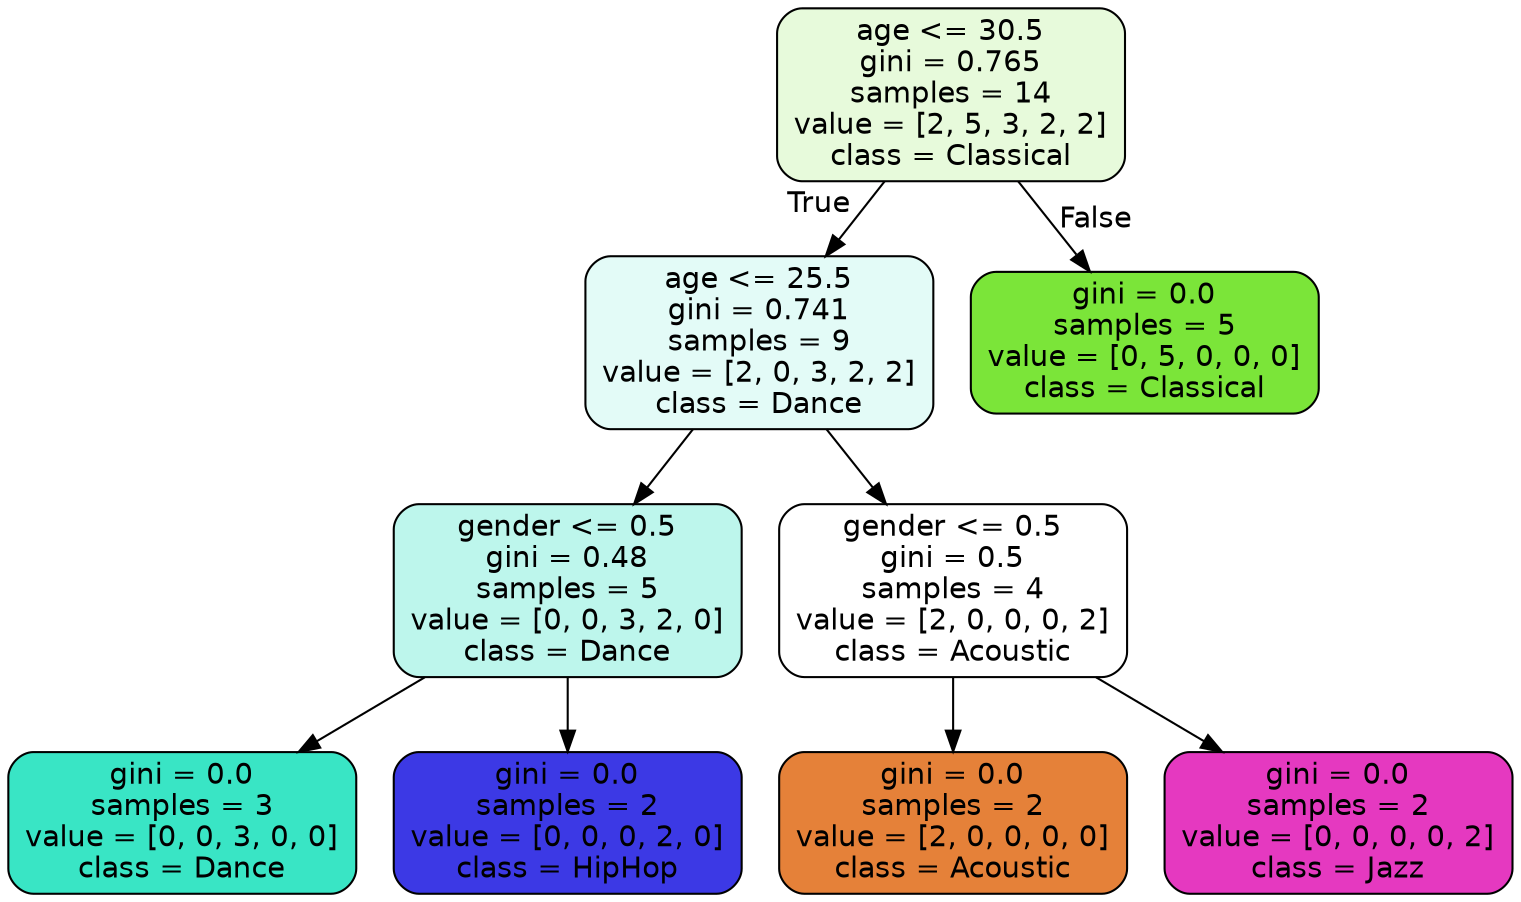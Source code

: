 digraph Tree {
node [shape=box, style="filled, rounded", color="black", fontname="helvetica"] ;
edge [fontname="helvetica"] ;
0 [label="age <= 30.5\ngini = 0.765\nsamples = 14\nvalue = [2, 5, 3, 2, 2]\nclass = Classical", fillcolor="#e7fadb"] ;
1 [label="age <= 25.5\ngini = 0.741\nsamples = 9\nvalue = [2, 0, 3, 2, 2]\nclass = Dance", fillcolor="#e3fbf7"] ;
0 -> 1 [labeldistance=2.5, labelangle=45, headlabel="True"] ;
2 [label="gender <= 0.5\ngini = 0.48\nsamples = 5\nvalue = [0, 0, 3, 2, 0]\nclass = Dance", fillcolor="#bdf6ec"] ;
1 -> 2 ;
3 [label="gini = 0.0\nsamples = 3\nvalue = [0, 0, 3, 0, 0]\nclass = Dance", fillcolor="#39e5c5"] ;
2 -> 3 ;
4 [label="gini = 0.0\nsamples = 2\nvalue = [0, 0, 0, 2, 0]\nclass = HipHop", fillcolor="#3c39e5"] ;
2 -> 4 ;
5 [label="gender <= 0.5\ngini = 0.5\nsamples = 4\nvalue = [2, 0, 0, 0, 2]\nclass = Acoustic", fillcolor="#ffffff"] ;
1 -> 5 ;
6 [label="gini = 0.0\nsamples = 2\nvalue = [2, 0, 0, 0, 0]\nclass = Acoustic", fillcolor="#e58139"] ;
5 -> 6 ;
7 [label="gini = 0.0\nsamples = 2\nvalue = [0, 0, 0, 0, 2]\nclass = Jazz", fillcolor="#e539c0"] ;
5 -> 7 ;
8 [label="gini = 0.0\nsamples = 5\nvalue = [0, 5, 0, 0, 0]\nclass = Classical", fillcolor="#7be539"] ;
0 -> 8 [labeldistance=2.5, labelangle=-45, headlabel="False"] ;
}